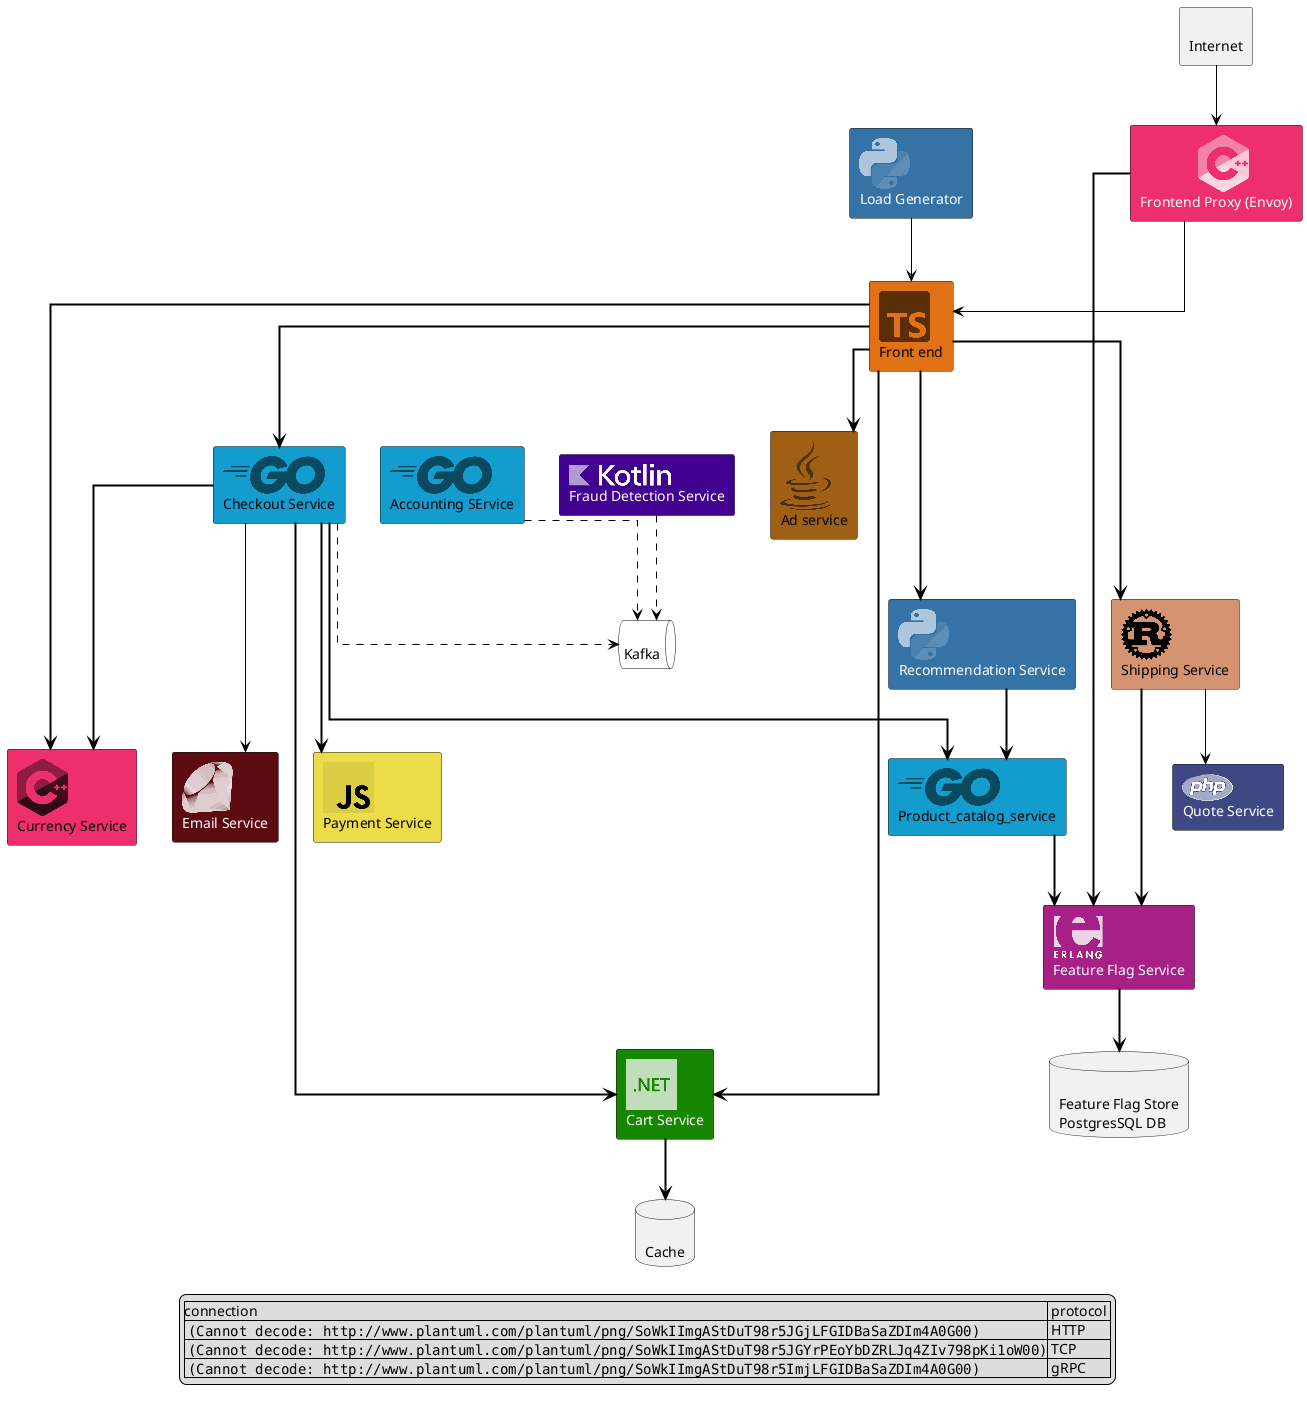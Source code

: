 @startuml
skinparam linetype ortho

!include <logos/nginx> 
!include <logos/c-plusplus>

!include <logos/go>
!include <logos/kotlin>
!include <logos/typescript-icon>
!include <logos/ruby>
!include <logos/rust>
!include <logos/erlang>
!include <logos/python>
!include <logos/php>
!include <logos/java>
!include <logos/javascript>
!include <logos/dotnet>

rectangle "\nInternet" as internet

rectangle "<$python>\nLoad Generator" as load_generator #3572A5;text:white
        rectangle "<$typescript-icon>\nFront end" as frontend #E07114
        rectangle "\t\t<$c-plusplus>\nFrontend Proxy (Envoy)" as frontend_proxy #ED2F6B;text:white

        ' incoming traffic
        frontend_proxy -[#black]-> frontend
        internet -[#black]-> frontend_proxy
        load_generator -[#black]-> frontend

        together {
            rectangle "<$java>\nAd service" as ad_service #9F5F15
            rectangle "<$kotlin>\nFraud Detection Service" as fraud_detection_service #420090;text:white
            rectangle "<$go>\nAccounting SErvice" as accounting_service #139DCF
            rectangle "<$go>\nCheckout Service" as checkout_service #139DCF
        }

        frontend =[#black]=> ad_service
        frontend =[#black]=> checkout_service

        ' layer 3

        queue "\nKafka" as kafka #white;line:black

        fraud_detection_service .[#black].> kafka
        accounting_service .[#black].> kafka
        checkout_service .[#black].> kafka

        together {
            rectangle "<$rust>\nShipping Service" as shipping_service #D49471
            rectangle "<$python>\nRecommendation Service" as recommendation_service #3572A5;text:white
        }

        frontend =[#black]==> shipping_service
        frontend =[#black]==> recommendation_service

        ' break
        '
        rectangle "<$dotnet>\nCart Service" as cart_service #178600;text:white

        frontend ==[#black]==> cart_service
        checkout_service ==[#black]===> cart_service

        together {
            rectangle "<$c-plusplus>\nCurrency Service" as currency_service #ED2F6B
            rectangle "<$ruby>\nEmail Service" as email_service #5C0C11;text:white
            rectangle "<$javascript>\nPayment Service" as payment_service #ECDC49;text:black
        }

        checkout_service ==[#black]=> currency_service
        checkout_service --[#black]-> email_service
        checkout_service =[#black]==> payment_service

        frontend ==[#black]=> currency_service

        rectangle "<$php>\nQuote Service" as quote_service #3E4983;text:white
        rectangle "<$go>\nProduct_catalog_service" as product_catalog_service #139DCF

        checkout_service =[#black]=> product_catalog_service
        shipping_service -[#black]-> quote_service
        recommendation_service =[#black]=> product_catalog_service

        ' layer 4
        database "\nCache" as cache_redis

        cart_service =[#black]=> cache_redis

        rectangle "<$erlang>\nFeature Flag Service" as feature_flag_service #A72086;text:white

        shipping_service =[#black]=> feature_flag_service
        product_catalog_service =[#black]=> feature_flag_service
        frontend_proxy =[#black]==> feature_flag_service

        database "\nFeature Flag Store\nPostgresSQL DB" as feature_flag_store

        feature_flag_service =[#black]=> feature_flag_store

        legend
            |connection | protocol |
            | <img:http://www.plantuml.com/plantuml/png/SoWkIImgAStDuT98r5JGjLFGIDBaSaZDIm4A0G00>| HTTP |
            | <img:http://www.plantuml.com/plantuml/png/SoWkIImgAStDuT98r5JGYrPEoYbDZRLJq4ZIv798pKi1oW00>| TCP |
            | <img:http://www.plantuml.com/plantuml/png/SoWkIImgAStDuT98r5ImjLFGIDBaSaZDIm4A0G00>| gRPC |
        endlegend
@enduml
